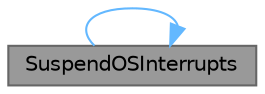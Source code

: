 digraph "SuspendOSInterrupts"
{
 // LATEX_PDF_SIZE
  bgcolor="transparent";
  edge [fontname=Helvetica,fontsize=10,labelfontname=Helvetica,labelfontsize=10];
  node [fontname=Helvetica,fontsize=10,shape=box,height=0.2,width=0.4];
  rankdir="LR";
  Node1 [id="Node000001",label="SuspendOSInterrupts",height=0.2,width=0.4,color="gray40", fillcolor="grey60", style="filled", fontcolor="black",tooltip="Disables ISR2 interrupt, saving the current status."];
  Node1 -> Node1 [id="edge1_Node000001_Node000001",color="steelblue1",style="solid",tooltip=" "];
}

